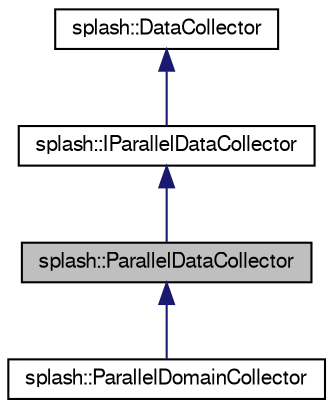 digraph "splash::ParallelDataCollector"
{
  edge [fontname="FreeSans",fontsize="10",labelfontname="FreeSans",labelfontsize="10"];
  node [fontname="FreeSans",fontsize="10",shape=record];
  Node1 [label="splash::ParallelDataCollector",height=0.2,width=0.4,color="black", fillcolor="grey75", style="filled" fontcolor="black"];
  Node2 -> Node1 [dir="back",color="midnightblue",fontsize="10",style="solid",fontname="FreeSans"];
  Node2 [label="splash::IParallelDataCollector",height=0.2,width=0.4,color="black", fillcolor="white", style="filled",URL="$classsplash_1_1_i_parallel_data_collector.html"];
  Node3 -> Node2 [dir="back",color="midnightblue",fontsize="10",style="solid",fontname="FreeSans"];
  Node3 [label="splash::DataCollector",height=0.2,width=0.4,color="black", fillcolor="white", style="filled",URL="$classsplash_1_1_data_collector.html"];
  Node1 -> Node4 [dir="back",color="midnightblue",fontsize="10",style="solid",fontname="FreeSans"];
  Node4 [label="splash::ParallelDomainCollector",height=0.2,width=0.4,color="black", fillcolor="white", style="filled",URL="$classsplash_1_1_parallel_domain_collector.html"];
}
